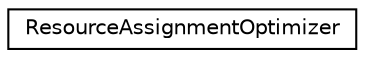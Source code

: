 digraph "Graphical Class Hierarchy"
{
 // LATEX_PDF_SIZE
  edge [fontname="Helvetica",fontsize="10",labelfontname="Helvetica",labelfontsize="10"];
  node [fontname="Helvetica",fontsize="10",shape=record];
  rankdir="LR";
  Node0 [label="ResourceAssignmentOptimizer",height=0.2,width=0.4,color="black", fillcolor="white", style="filled",URL="$classoperations__research_1_1_resource_assignment_optimizer.html",tooltip=" "];
}
